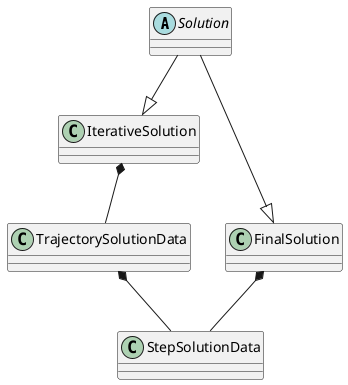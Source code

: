 @startuml

abstract class Solution

class IterativeSolution
class FinalSolution

class StepSolutionData
class TrajectorySolutionData

TrajectorySolutionData *-- StepSolutionData


Solution --|> IterativeSolution
IterativeSolution *-- TrajectorySolutionData

Solution --|> FinalSolution
FinalSolution *-- StepSolutionData

@enduml
